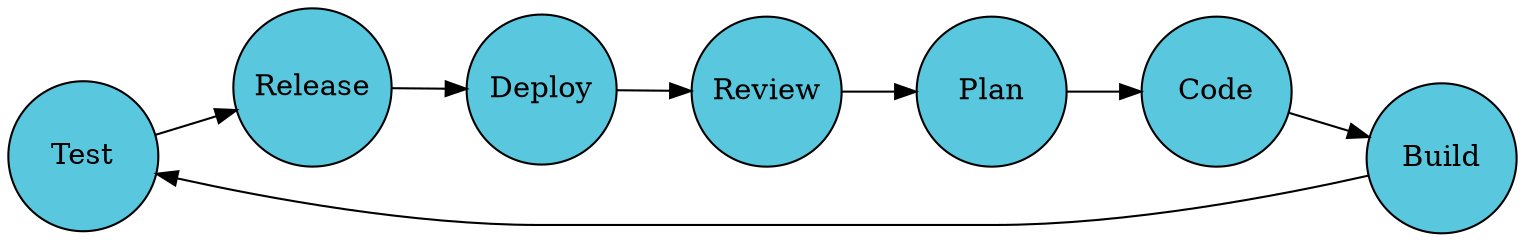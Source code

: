 graph architecture {
rankdir = LR
node[shape = circle,  width=1, style=filled,fillcolor="#59C8DE"]
//shape = record
edge [dir=forward]

Node3 -- Node4
Node4 -- Node5
Node5 -- Node6
Node6 -- Node7
Node7 -- Node1
Node1 -- Node2
Node2 -- Node3

Node1[label=<Code>]
Node2[label=<Build>]
Node3[label=<Test>]
Node4[label=<Release>]
Node5[label=<Deploy>]
Node6[label=<Review>]
Node7[label=<Plan>]

}